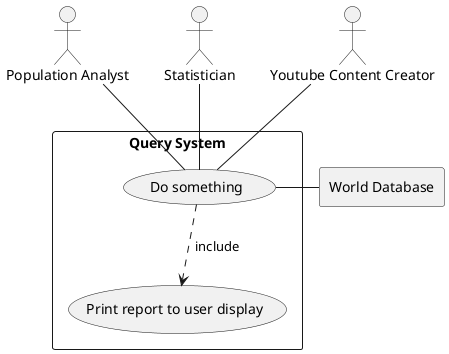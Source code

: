 @startuml

rectangle "World Database" as S2

:Population Analyst: as A1
:Statistician: as A2
:Youtube Content Creator: as A3

rectangle "Query System" as S1 {
    (Print report to user display) as U1
    (Do something) as U2

    A1 -- U2
    A2 -- U2
    A3 -- U2
    U2 ..> U1 : " include"
    U2 - S2

}

@enduml
